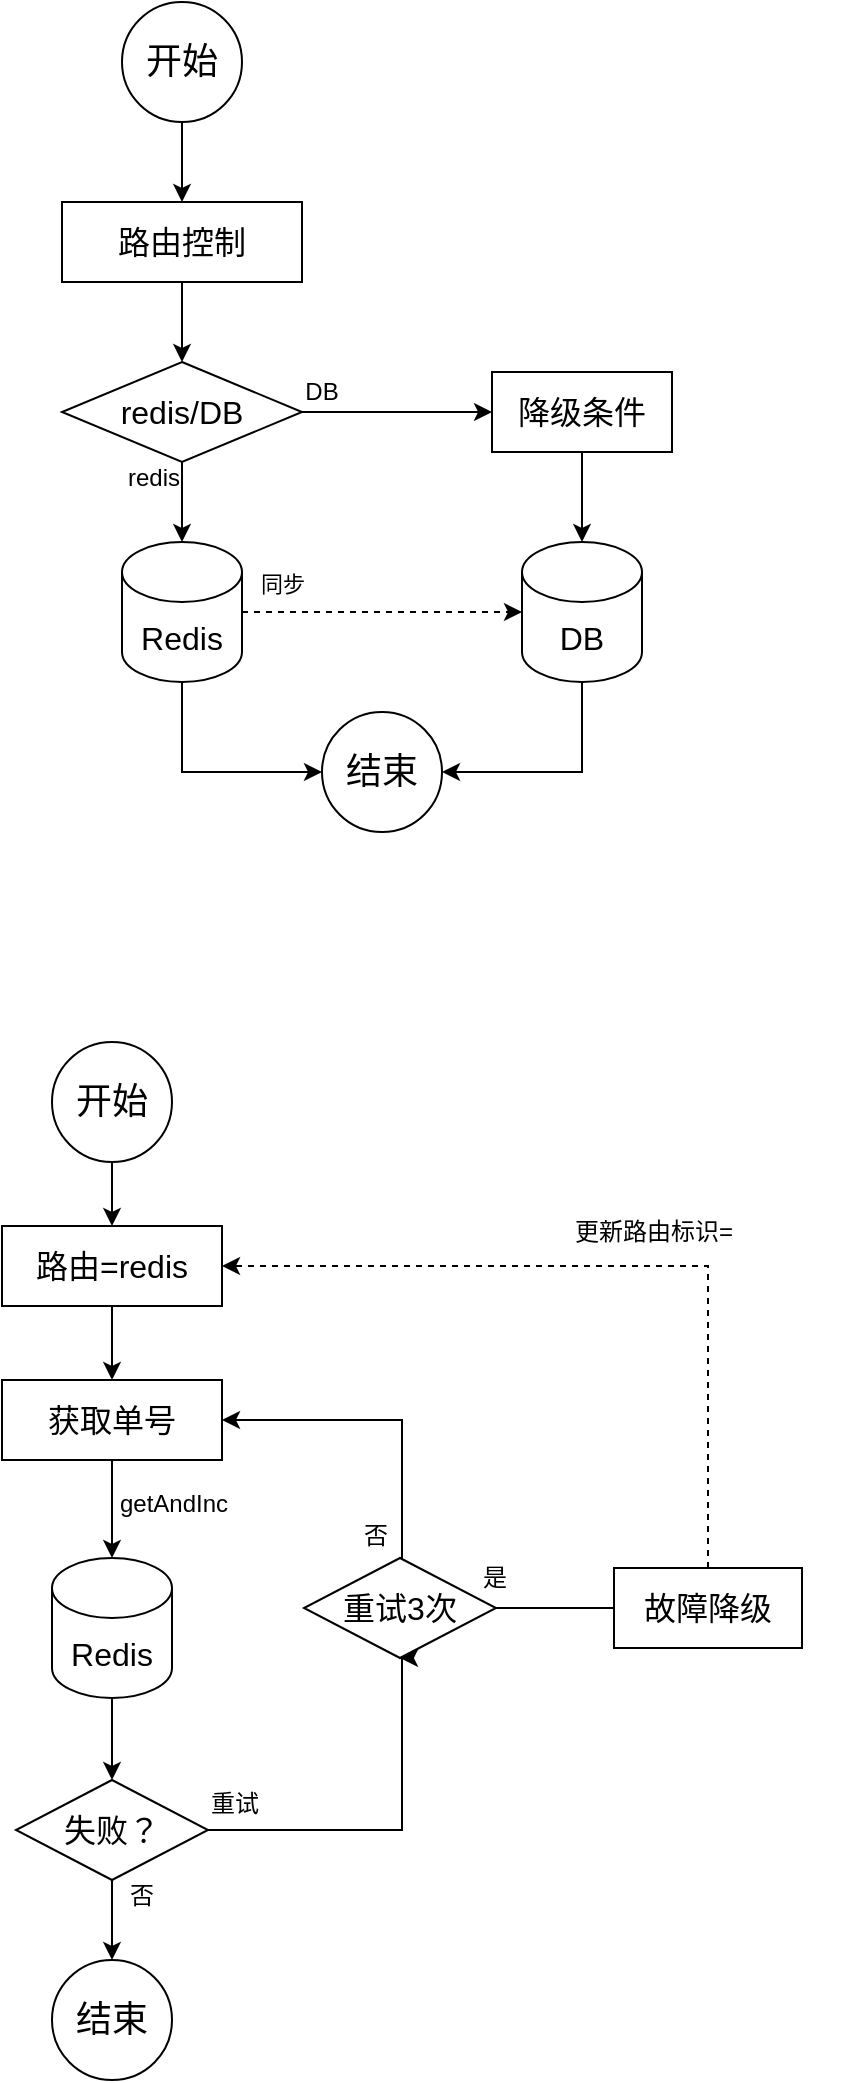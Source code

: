 <mxfile version="24.6.4" type="github">
  <diagram name="第 1 页" id="wcEa54nouv058no1run-">
    <mxGraphModel dx="1434" dy="795" grid="1" gridSize="10" guides="1" tooltips="1" connect="1" arrows="1" fold="1" page="1" pageScale="1" pageWidth="827" pageHeight="1169" math="0" shadow="0">
      <root>
        <mxCell id="0" />
        <mxCell id="1" parent="0" />
        <mxCell id="WumZS3qc3HFv33wqFGVb-3" value="" style="edgeStyle=orthogonalEdgeStyle;rounded=0;orthogonalLoop=1;jettySize=auto;html=1;" edge="1" parent="1" source="WumZS3qc3HFv33wqFGVb-1" target="WumZS3qc3HFv33wqFGVb-2">
          <mxGeometry relative="1" as="geometry" />
        </mxCell>
        <mxCell id="WumZS3qc3HFv33wqFGVb-1" value="开始" style="ellipse;whiteSpace=wrap;html=1;aspect=fixed;fontSize=18;" vertex="1" parent="1">
          <mxGeometry x="200" y="150" width="60" height="60" as="geometry" />
        </mxCell>
        <mxCell id="WumZS3qc3HFv33wqFGVb-5" value="" style="edgeStyle=orthogonalEdgeStyle;rounded=0;orthogonalLoop=1;jettySize=auto;html=1;" edge="1" parent="1" source="WumZS3qc3HFv33wqFGVb-2" target="WumZS3qc3HFv33wqFGVb-6">
          <mxGeometry relative="1" as="geometry">
            <mxPoint x="230" y="330" as="targetPoint" />
          </mxGeometry>
        </mxCell>
        <mxCell id="WumZS3qc3HFv33wqFGVb-2" value="路由控制" style="rounded=0;whiteSpace=wrap;html=1;fontSize=16;" vertex="1" parent="1">
          <mxGeometry x="170" y="250" width="120" height="40" as="geometry" />
        </mxCell>
        <mxCell id="WumZS3qc3HFv33wqFGVb-8" value="" style="edgeStyle=orthogonalEdgeStyle;rounded=0;orthogonalLoop=1;jettySize=auto;html=1;" edge="1" parent="1" source="WumZS3qc3HFv33wqFGVb-6">
          <mxGeometry relative="1" as="geometry">
            <mxPoint x="230" y="420" as="targetPoint" />
          </mxGeometry>
        </mxCell>
        <mxCell id="WumZS3qc3HFv33wqFGVb-6" value="redis/DB" style="rhombus;whiteSpace=wrap;html=1;fontSize=16;" vertex="1" parent="1">
          <mxGeometry x="170" y="330" width="120" height="50" as="geometry" />
        </mxCell>
        <mxCell id="WumZS3qc3HFv33wqFGVb-9" value="redis" style="text;html=1;align=center;verticalAlign=middle;whiteSpace=wrap;rounded=0;" vertex="1" parent="1">
          <mxGeometry x="186" y="373" width="60" height="30" as="geometry" />
        </mxCell>
        <mxCell id="WumZS3qc3HFv33wqFGVb-10" value="DB" style="text;html=1;align=center;verticalAlign=middle;whiteSpace=wrap;rounded=0;" vertex="1" parent="1">
          <mxGeometry x="270" y="330" width="60" height="30" as="geometry" />
        </mxCell>
        <mxCell id="WumZS3qc3HFv33wqFGVb-11" value="" style="edgeStyle=orthogonalEdgeStyle;rounded=0;orthogonalLoop=1;jettySize=auto;html=1;entryX=0;entryY=0.5;entryDx=0;entryDy=0;" edge="1" parent="1" source="WumZS3qc3HFv33wqFGVb-6" target="WumZS3qc3HFv33wqFGVb-19">
          <mxGeometry relative="1" as="geometry">
            <mxPoint x="420" y="390" as="sourcePoint" />
            <mxPoint x="330" y="355" as="targetPoint" />
          </mxGeometry>
        </mxCell>
        <mxCell id="WumZS3qc3HFv33wqFGVb-15" value="" style="edgeStyle=orthogonalEdgeStyle;rounded=0;orthogonalLoop=1;jettySize=auto;html=1;dashed=1;" edge="1" parent="1" source="WumZS3qc3HFv33wqFGVb-12" target="WumZS3qc3HFv33wqFGVb-14">
          <mxGeometry relative="1" as="geometry" />
        </mxCell>
        <mxCell id="WumZS3qc3HFv33wqFGVb-16" value="同步" style="edgeLabel;html=1;align=center;verticalAlign=middle;resizable=0;points=[];" vertex="1" connectable="0" parent="WumZS3qc3HFv33wqFGVb-15">
          <mxGeometry x="-0.386" y="-1" relative="1" as="geometry">
            <mxPoint x="-23" y="-15" as="offset" />
          </mxGeometry>
        </mxCell>
        <mxCell id="WumZS3qc3HFv33wqFGVb-12" value="Redis" style="shape=cylinder3;whiteSpace=wrap;html=1;boundedLbl=1;backgroundOutline=1;size=15;fontSize=16;" vertex="1" parent="1">
          <mxGeometry x="200" y="420" width="60" height="70" as="geometry" />
        </mxCell>
        <mxCell id="WumZS3qc3HFv33wqFGVb-14" value="DB" style="shape=cylinder3;whiteSpace=wrap;html=1;boundedLbl=1;backgroundOutline=1;size=15;fontSize=16;" vertex="1" parent="1">
          <mxGeometry x="400" y="420" width="60" height="70" as="geometry" />
        </mxCell>
        <mxCell id="WumZS3qc3HFv33wqFGVb-20" value="" style="edgeStyle=orthogonalEdgeStyle;rounded=0;orthogonalLoop=1;jettySize=auto;html=1;" edge="1" parent="1" source="WumZS3qc3HFv33wqFGVb-19" target="WumZS3qc3HFv33wqFGVb-14">
          <mxGeometry relative="1" as="geometry" />
        </mxCell>
        <mxCell id="WumZS3qc3HFv33wqFGVb-19" value="降级条件" style="rounded=0;whiteSpace=wrap;html=1;fontSize=16;" vertex="1" parent="1">
          <mxGeometry x="385" y="335" width="90" height="40" as="geometry" />
        </mxCell>
        <mxCell id="WumZS3qc3HFv33wqFGVb-22" value="" style="edgeStyle=orthogonalEdgeStyle;rounded=0;orthogonalLoop=1;jettySize=auto;html=1;exitX=0.5;exitY=1;exitDx=0;exitDy=0;exitPerimeter=0;" edge="1" parent="1" target="WumZS3qc3HFv33wqFGVb-23" source="WumZS3qc3HFv33wqFGVb-12">
          <mxGeometry relative="1" as="geometry">
            <mxPoint x="330" y="470" as="sourcePoint" />
            <Array as="points">
              <mxPoint x="230" y="535" />
            </Array>
          </mxGeometry>
        </mxCell>
        <mxCell id="WumZS3qc3HFv33wqFGVb-23" value="&lt;font style=&quot;font-size: 18px;&quot;&gt;结束&lt;/font&gt;" style="ellipse;whiteSpace=wrap;html=1;" vertex="1" parent="1">
          <mxGeometry x="300" y="505" width="60" height="60" as="geometry" />
        </mxCell>
        <mxCell id="WumZS3qc3HFv33wqFGVb-24" value="" style="edgeStyle=orthogonalEdgeStyle;rounded=0;orthogonalLoop=1;jettySize=auto;html=1;exitX=0.5;exitY=1;exitDx=0;exitDy=0;exitPerimeter=0;entryX=1;entryY=0.5;entryDx=0;entryDy=0;" edge="1" parent="1" source="WumZS3qc3HFv33wqFGVb-14" target="WumZS3qc3HFv33wqFGVb-23">
          <mxGeometry relative="1" as="geometry">
            <mxPoint x="240" y="500" as="sourcePoint" />
            <mxPoint x="310" y="545" as="targetPoint" />
            <Array as="points">
              <mxPoint x="430" y="535" />
            </Array>
          </mxGeometry>
        </mxCell>
        <mxCell id="WumZS3qc3HFv33wqFGVb-28" value="" style="edgeStyle=orthogonalEdgeStyle;rounded=0;orthogonalLoop=1;jettySize=auto;html=1;" edge="1" parent="1" source="WumZS3qc3HFv33wqFGVb-25" target="WumZS3qc3HFv33wqFGVb-26">
          <mxGeometry relative="1" as="geometry">
            <mxPoint x="330" y="859" as="targetPoint" />
          </mxGeometry>
        </mxCell>
        <mxCell id="WumZS3qc3HFv33wqFGVb-25" value="获取单号" style="rounded=0;whiteSpace=wrap;html=1;fontSize=16;" vertex="1" parent="1">
          <mxGeometry x="140" y="839" width="110" height="40" as="geometry" />
        </mxCell>
        <mxCell id="WumZS3qc3HFv33wqFGVb-33" value="" style="edgeStyle=orthogonalEdgeStyle;rounded=0;orthogonalLoop=1;jettySize=auto;html=1;" edge="1" parent="1" source="WumZS3qc3HFv33wqFGVb-26" target="WumZS3qc3HFv33wqFGVb-32">
          <mxGeometry relative="1" as="geometry" />
        </mxCell>
        <mxCell id="WumZS3qc3HFv33wqFGVb-26" value="Redis" style="shape=cylinder3;whiteSpace=wrap;html=1;boundedLbl=1;backgroundOutline=1;size=15;fontSize=16;" vertex="1" parent="1">
          <mxGeometry x="165" y="928" width="60" height="70" as="geometry" />
        </mxCell>
        <mxCell id="WumZS3qc3HFv33wqFGVb-29" value="getAndInc" style="text;html=1;align=center;verticalAlign=middle;whiteSpace=wrap;rounded=0;" vertex="1" parent="1">
          <mxGeometry x="196" y="886" width="60" height="30" as="geometry" />
        </mxCell>
        <mxCell id="WumZS3qc3HFv33wqFGVb-51" value="" style="edgeStyle=orthogonalEdgeStyle;rounded=0;orthogonalLoop=1;jettySize=auto;html=1;" edge="1" parent="1" source="WumZS3qc3HFv33wqFGVb-30" target="WumZS3qc3HFv33wqFGVb-50">
          <mxGeometry relative="1" as="geometry" />
        </mxCell>
        <mxCell id="WumZS3qc3HFv33wqFGVb-30" value="&lt;font style=&quot;font-size: 18px;&quot;&gt;开始&lt;/font&gt;" style="ellipse;whiteSpace=wrap;html=1;" vertex="1" parent="1">
          <mxGeometry x="165" y="670" width="60" height="60" as="geometry" />
        </mxCell>
        <mxCell id="WumZS3qc3HFv33wqFGVb-35" value="" style="edgeStyle=orthogonalEdgeStyle;rounded=0;orthogonalLoop=1;jettySize=auto;html=1;exitX=1;exitY=0.5;exitDx=0;exitDy=0;entryX=0.5;entryY=1;entryDx=0;entryDy=0;" edge="1" parent="1" source="WumZS3qc3HFv33wqFGVb-32" target="WumZS3qc3HFv33wqFGVb-37">
          <mxGeometry relative="1" as="geometry">
            <mxPoint x="540" y="1019" as="targetPoint" />
            <Array as="points">
              <mxPoint x="340" y="1064" />
            </Array>
          </mxGeometry>
        </mxCell>
        <mxCell id="WumZS3qc3HFv33wqFGVb-45" value="" style="edgeStyle=orthogonalEdgeStyle;rounded=0;orthogonalLoop=1;jettySize=auto;html=1;" edge="1" parent="1" source="WumZS3qc3HFv33wqFGVb-32" target="WumZS3qc3HFv33wqFGVb-44">
          <mxGeometry relative="1" as="geometry" />
        </mxCell>
        <mxCell id="WumZS3qc3HFv33wqFGVb-32" value="失败？" style="rhombus;whiteSpace=wrap;html=1;fontSize=16;" vertex="1" parent="1">
          <mxGeometry x="147" y="1039" width="96" height="50" as="geometry" />
        </mxCell>
        <mxCell id="WumZS3qc3HFv33wqFGVb-36" value="重试" style="text;html=1;align=center;verticalAlign=middle;whiteSpace=wrap;rounded=0;" vertex="1" parent="1">
          <mxGeometry x="242" y="1041" width="29" height="20" as="geometry" />
        </mxCell>
        <mxCell id="WumZS3qc3HFv33wqFGVb-37" value="重试3次" style="rhombus;whiteSpace=wrap;html=1;fontSize=16;" vertex="1" parent="1">
          <mxGeometry x="291" y="928" width="96" height="50" as="geometry" />
        </mxCell>
        <mxCell id="WumZS3qc3HFv33wqFGVb-38" value="" style="edgeStyle=orthogonalEdgeStyle;rounded=0;orthogonalLoop=1;jettySize=auto;html=1;exitX=0.5;exitY=0;exitDx=0;exitDy=0;entryX=1;entryY=0.5;entryDx=0;entryDy=0;" edge="1" parent="1" source="WumZS3qc3HFv33wqFGVb-37" target="WumZS3qc3HFv33wqFGVb-25">
          <mxGeometry relative="1" as="geometry">
            <mxPoint x="253" y="1074" as="sourcePoint" />
            <mxPoint x="362" y="988" as="targetPoint" />
            <Array as="points">
              <mxPoint x="340" y="928" />
              <mxPoint x="340" y="859" />
            </Array>
          </mxGeometry>
        </mxCell>
        <mxCell id="WumZS3qc3HFv33wqFGVb-39" value="否" style="text;html=1;align=center;verticalAlign=middle;whiteSpace=wrap;rounded=0;" vertex="1" parent="1">
          <mxGeometry x="317" y="912" width="20" height="10" as="geometry" />
        </mxCell>
        <mxCell id="WumZS3qc3HFv33wqFGVb-40" value="是" style="text;html=1;align=center;verticalAlign=middle;whiteSpace=wrap;rounded=0;" vertex="1" parent="1">
          <mxGeometry x="372" y="928" width="29" height="20" as="geometry" />
        </mxCell>
        <mxCell id="WumZS3qc3HFv33wqFGVb-41" value="" style="edgeStyle=orthogonalEdgeStyle;rounded=0;orthogonalLoop=1;jettySize=auto;html=1;exitX=1;exitY=0.5;exitDx=0;exitDy=0;entryX=0;entryY=0.5;entryDx=0;entryDy=0;" edge="1" parent="1" source="WumZS3qc3HFv33wqFGVb-37" target="WumZS3qc3HFv33wqFGVb-43">
          <mxGeometry relative="1" as="geometry">
            <mxPoint x="349" y="938" as="sourcePoint" />
            <mxPoint x="407" y="999" as="targetPoint" />
            <Array as="points">
              <mxPoint x="447" y="953" />
              <mxPoint x="447" y="953" />
            </Array>
          </mxGeometry>
        </mxCell>
        <mxCell id="WumZS3qc3HFv33wqFGVb-54" value="" style="edgeStyle=orthogonalEdgeStyle;rounded=0;orthogonalLoop=1;jettySize=auto;html=1;entryX=1;entryY=0.5;entryDx=0;entryDy=0;dashed=1;" edge="1" parent="1" source="WumZS3qc3HFv33wqFGVb-43" target="WumZS3qc3HFv33wqFGVb-50">
          <mxGeometry relative="1" as="geometry">
            <mxPoint x="493" y="863" as="targetPoint" />
            <Array as="points">
              <mxPoint x="493" y="782" />
            </Array>
          </mxGeometry>
        </mxCell>
        <mxCell id="WumZS3qc3HFv33wqFGVb-43" value="故障降级" style="rounded=0;whiteSpace=wrap;html=1;fontSize=16;" vertex="1" parent="1">
          <mxGeometry x="446" y="933" width="94" height="40" as="geometry" />
        </mxCell>
        <mxCell id="WumZS3qc3HFv33wqFGVb-44" value="&lt;font style=&quot;font-size: 18px;&quot;&gt;结束&lt;/font&gt;" style="ellipse;whiteSpace=wrap;html=1;" vertex="1" parent="1">
          <mxGeometry x="165" y="1129" width="60" height="60" as="geometry" />
        </mxCell>
        <mxCell id="WumZS3qc3HFv33wqFGVb-47" value="否" style="text;html=1;align=center;verticalAlign=middle;whiteSpace=wrap;rounded=0;" vertex="1" parent="1">
          <mxGeometry x="200" y="1092" width="20" height="10" as="geometry" />
        </mxCell>
        <mxCell id="WumZS3qc3HFv33wqFGVb-52" value="" style="edgeStyle=orthogonalEdgeStyle;rounded=0;orthogonalLoop=1;jettySize=auto;html=1;entryX=0.5;entryY=0;entryDx=0;entryDy=0;" edge="1" parent="1" source="WumZS3qc3HFv33wqFGVb-50" target="WumZS3qc3HFv33wqFGVb-25">
          <mxGeometry relative="1" as="geometry" />
        </mxCell>
        <mxCell id="WumZS3qc3HFv33wqFGVb-50" value="路由=redis" style="rounded=0;whiteSpace=wrap;html=1;fontSize=16;" vertex="1" parent="1">
          <mxGeometry x="140" y="762" width="110" height="40" as="geometry" />
        </mxCell>
        <mxCell id="WumZS3qc3HFv33wqFGVb-55" value="更新路由标识=" style="text;html=1;align=center;verticalAlign=middle;whiteSpace=wrap;rounded=0;" vertex="1" parent="1">
          <mxGeometry x="372" y="750" width="188" height="30" as="geometry" />
        </mxCell>
      </root>
    </mxGraphModel>
  </diagram>
</mxfile>
